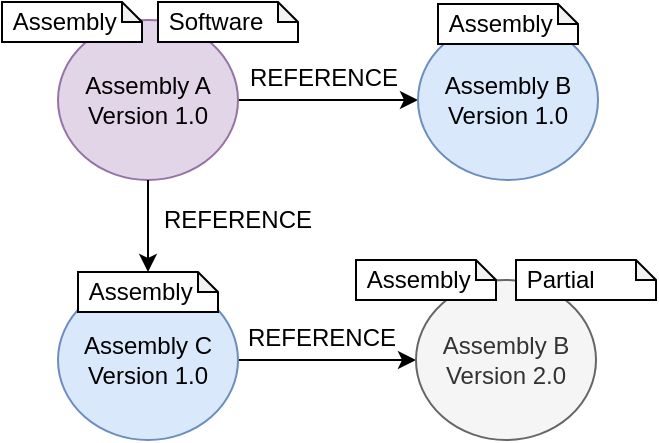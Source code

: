 <mxfile version="13.0.9" type="device"><diagram id="cgnkSFTJMTJiYZbl7BAY" name="Page-1"><mxGraphModel dx="1422" dy="794" grid="1" gridSize="10" guides="1" tooltips="1" connect="1" arrows="1" fold="1" page="1" pageScale="1" pageWidth="827" pageHeight="1169" math="0" shadow="0"><root><mxCell id="0"/><mxCell id="1" parent="0"/><mxCell id="uP771SeamKLatiKTN0AU-7" style="edgeStyle=orthogonalEdgeStyle;rounded=0;orthogonalLoop=1;jettySize=auto;html=1;exitX=1;exitY=0.5;exitDx=0;exitDy=0;entryX=0;entryY=0.5;entryDx=0;entryDy=0;" edge="1" parent="1" source="uP771SeamKLatiKTN0AU-3" target="uP771SeamKLatiKTN0AU-4"><mxGeometry relative="1" as="geometry"/></mxCell><mxCell id="uP771SeamKLatiKTN0AU-4" value="Assembly B&lt;br&gt;Version 1.0" style="ellipse;whiteSpace=wrap;html=1;fillColor=#dae8fc;strokeColor=#6c8ebf;" vertex="1" parent="1"><mxGeometry x="390" y="200" width="90" height="80" as="geometry"/></mxCell><mxCell id="uP771SeamKLatiKTN0AU-8" style="edgeStyle=orthogonalEdgeStyle;rounded=0;orthogonalLoop=1;jettySize=auto;html=1;entryX=0;entryY=0.5;entryDx=0;entryDy=0;" edge="1" parent="1" source="uP771SeamKLatiKTN0AU-5" target="uP771SeamKLatiKTN0AU-9"><mxGeometry relative="1" as="geometry"><mxPoint x="369" y="370" as="targetPoint"/></mxGeometry></mxCell><mxCell id="uP771SeamKLatiKTN0AU-10" value="REFERENCE" style="text;html=1;strokeColor=none;fillColor=none;align=center;verticalAlign=middle;whiteSpace=wrap;rounded=0;" vertex="1" parent="1"><mxGeometry x="302" y="349" width="80" height="20" as="geometry"/></mxCell><mxCell id="uP771SeamKLatiKTN0AU-13" value="REFERENCE" style="text;html=1;strokeColor=none;fillColor=none;align=center;verticalAlign=middle;whiteSpace=wrap;rounded=0;" vertex="1" parent="1"><mxGeometry x="303" y="219" width="80" height="20" as="geometry"/></mxCell><mxCell id="uP771SeamKLatiKTN0AU-14" value="REFERENCE" style="text;html=1;strokeColor=none;fillColor=none;align=center;verticalAlign=middle;whiteSpace=wrap;rounded=0;" vertex="1" parent="1"><mxGeometry x="260" y="290" width="80" height="20" as="geometry"/></mxCell><mxCell id="uP771SeamKLatiKTN0AU-24" value="&amp;nbsp;Assembly" style="shape=note;whiteSpace=wrap;html=1;backgroundOutline=1;darkOpacity=0.05;size=10;align=left;" vertex="1" parent="1"><mxGeometry x="400" y="192" width="70" height="20" as="geometry"/></mxCell><mxCell id="uP771SeamKLatiKTN0AU-28" value="" style="group" vertex="1" connectable="0" parent="1"><mxGeometry x="359" y="320" width="150" height="90" as="geometry"/></mxCell><mxCell id="uP771SeamKLatiKTN0AU-9" value="Assembly B&lt;br&gt;Version 2.0" style="ellipse;whiteSpace=wrap;html=1;fillColor=#f5f5f5;strokeColor=#666666;fontColor=#333333;" vertex="1" parent="uP771SeamKLatiKTN0AU-28"><mxGeometry x="30" y="10" width="90" height="80" as="geometry"/></mxCell><mxCell id="uP771SeamKLatiKTN0AU-26" value="&amp;nbsp;Assembly" style="shape=note;whiteSpace=wrap;html=1;backgroundOutline=1;darkOpacity=0.05;size=10;align=left;" vertex="1" parent="uP771SeamKLatiKTN0AU-28"><mxGeometry width="70" height="20" as="geometry"/></mxCell><mxCell id="uP771SeamKLatiKTN0AU-27" value="&amp;nbsp;Partial" style="shape=note;whiteSpace=wrap;html=1;backgroundOutline=1;darkOpacity=0.05;size=10;align=left;" vertex="1" parent="uP771SeamKLatiKTN0AU-28"><mxGeometry x="80" width="70" height="20" as="geometry"/></mxCell><mxCell id="uP771SeamKLatiKTN0AU-30" value="" style="group" vertex="1" connectable="0" parent="1"><mxGeometry x="182" y="191" width="148" height="89" as="geometry"/></mxCell><mxCell id="uP771SeamKLatiKTN0AU-3" value="Assembly A&lt;br&gt;Version 1.0" style="ellipse;whiteSpace=wrap;html=1;fillColor=#e1d5e7;strokeColor=#9673a6;" vertex="1" parent="uP771SeamKLatiKTN0AU-30"><mxGeometry x="28" y="9" width="90" height="80" as="geometry"/></mxCell><mxCell id="uP771SeamKLatiKTN0AU-18" value="&amp;nbsp;Assembly" style="shape=note;whiteSpace=wrap;html=1;backgroundOutline=1;darkOpacity=0.05;size=10;align=left;" vertex="1" parent="uP771SeamKLatiKTN0AU-30"><mxGeometry width="70" height="20" as="geometry"/></mxCell><mxCell id="uP771SeamKLatiKTN0AU-19" value="&amp;nbsp;Software" style="shape=note;whiteSpace=wrap;html=1;backgroundOutline=1;darkOpacity=0.05;size=10;align=left;" vertex="1" parent="uP771SeamKLatiKTN0AU-30"><mxGeometry x="78" width="70" height="20" as="geometry"/></mxCell><mxCell id="uP771SeamKLatiKTN0AU-5" value="Assembly C&lt;br&gt;Version 1.0" style="ellipse;whiteSpace=wrap;html=1;fillColor=#dae8fc;strokeColor=#6c8ebf;" vertex="1" parent="1"><mxGeometry x="210" y="330" width="90" height="80" as="geometry"/></mxCell><mxCell id="uP771SeamKLatiKTN0AU-25" value="&amp;nbsp;Assembly" style="shape=note;whiteSpace=wrap;html=1;backgroundOutline=1;darkOpacity=0.05;size=10;align=left;" vertex="1" parent="1"><mxGeometry x="220" y="326" width="70" height="20" as="geometry"/></mxCell><mxCell id="uP771SeamKLatiKTN0AU-34" style="edgeStyle=orthogonalEdgeStyle;rounded=0;orthogonalLoop=1;jettySize=auto;html=1;exitX=0.5;exitY=1;exitDx=0;exitDy=0;entryX=0.5;entryY=0;entryDx=0;entryDy=0;entryPerimeter=0;" edge="1" parent="1" source="uP771SeamKLatiKTN0AU-3" target="uP771SeamKLatiKTN0AU-25"><mxGeometry relative="1" as="geometry"/></mxCell></root></mxGraphModel></diagram></mxfile>